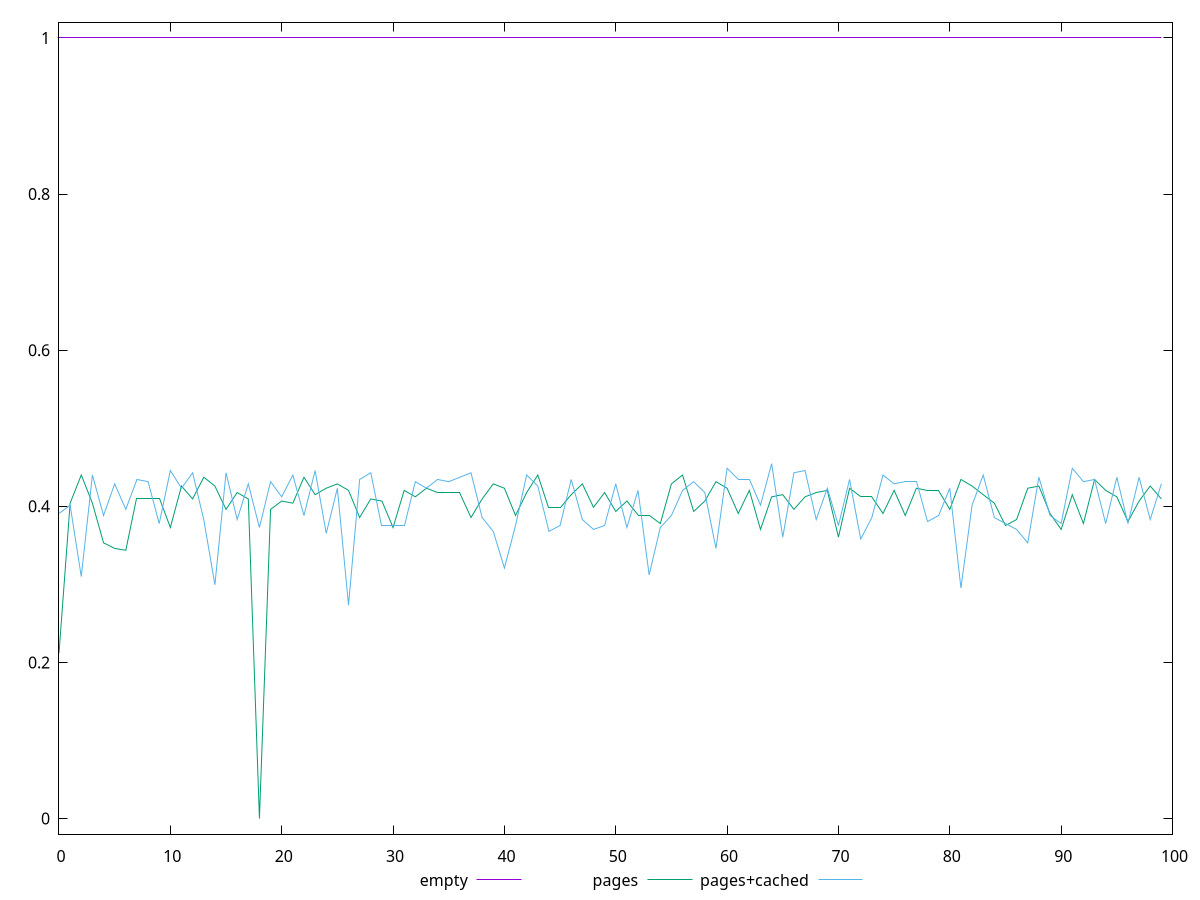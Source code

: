 $_empty <<EOF
0.9999999641342965
0.9999999641342965
0.9999999641342965
0.9999999641342965
0.9999999641342965
0.9999999641342965
0.9999999641342965
0.9999999641342965
0.9999999641342965
0.9999999641342965
0.9999999641342965
0.9999999641342965
0.9999999641342965
0.9999999641342965
0.9999999641342965
0.9999999641342965
0.9999999641342965
0.9999999641342965
0.9999999641342965
0.9999999641342965
0.9999999641342965
0.9999999641342965
0.9999999641342965
0.9999999641342965
0.9999999641342965
0.9999999641342965
0.9999999641342965
0.9999999641342965
0.9999999641342965
0.9999999641342965
0.9999999641342965
0.9999999641342965
0.9999999641342965
0.9999999641342965
0.9999999641342965
0.9999999641342965
0.9999999641342965
0.9999999641342965
0.9999999641342965
0.9999999641342965
0.9999999641342965
0.9999999641342965
0.9999999641342965
0.9999999641342965
0.9999999641342965
0.9999999641342965
0.9999999641342965
0.9999999641342965
0.9999999641342965
0.9999999641342965
0.9999999641342965
0.9999999641342965
0.9999999641342965
0.9999999641342965
0.9999999641342965
0.9999999641342965
0.9999999641342965
0.9999999641342965
0.9999999641342965
0.9999999641342965
0.9999999641342965
0.9999999641342965
0.9999999641342965
0.9999999641342965
0.9999999641342965
0.9999999641342965
0.9999999641342965
0.9999999641342965
0.9999999641342965
0.9999999641342965
0.9999999641342965
0.9999999641342965
0.9999999641342965
0.9999999641342965
0.9999999641342965
0.9999999641342965
0.9999999641342965
0.9999999641342965
0.9999999641342965
0.9999999641342965
0.9999999641342965
0.9999999641342965
0.9999999641342965
0.9999999641342965
0.9999999641342965
0.9999999641342965
0.9999999641342965
0.9999999641342965
0.9999999641342965
0.9999999641342965
0.9999999641342965
0.9999999641342965
0.9999999641342965
0.9999999641342965
0.9999999641342965
0.9999999641342965
0.9999999641342965
0.9999999641342965
0.9999999641342965
0.9999999641342965
EOF
$_pages <<EOF
0.21190132856106103
0.404008499025749
0.44005621242606846
0.40400849902575375
0.3531572881383264
0.346008747483309
0.34365336088889437
0.409401098508325
0.409401098508325
0.40940109850832274
0.3728283622283925
0.42591386621683086
0.409401098508325
0.4372001439927675
0.42591386621683086
0.39602454179826796
0.41759477713854093
0.409401098508325
0
0.39602454179826313
0.40669780678037903
0.404008499025749
0.4372001439927675
0.41484959569195007
0.4231269305563798
0.42871468007592217
0.42035389445981575
0.3855752658136056
0.409401098508325
0.4066978067803841
0.3728283622283925
0.42035389445982574
0.412118365148831
0.4231269305563798
0.41759477713855103
0.4175947771385457
0.41759477713855103
0.3855752658136056
0.409401098508325
0.42871468007592745
0.4231269305563798
0.38816658760398653
0.4175947771385457
0.44005621242606846
0.3986718621702126
0.3986718621702126
0.41484959569195007
0.42871468007592217
0.3986718621702126
0.4175947771385457
0.3933912229342573
0.40669780678037903
0.38816658760399136
0.3881665876039936
0.3778852174222592
0.42871468007592217
0.44005621242607357
0.39339122293424816
0.40669780678037903
0.4315293485722296
0.4231269305563798
0.39077190547644314
0.4203538944598205
0.3703208536464965
0.412118365148831
0.41484959569195007
0.39602454179826796
0.41211836514883576
0.41759477713855103
0.42035389445982574
0.36042992981115946
0.4231269305563798
0.4121183651488261
0.412118365148831
0.39077190547644314
0.4203538944598205
0.38816658760399136
0.4231269305563798
0.4203538944598205
0.4203538944598205
0.39602454179826796
0.4343578459053566
0.42591386621683613
0.4148495956919451
0.4040084990257442
0.37534981253556904
0.3829979349557569
0.4231269305563748
0.42591386621683086
0.39077190547644314
0.3703208536464965
0.41484959569195007
0.3778852174222592
0.4343578459053566
0.4203538944598205
0.412118365148831
0.3804345882704065
0.40669780678037903
0.42591386621682586
0.409401098508325
EOF
$_pagesCached <<EOF
0.39077190547644314
0.4013331823955296
0.3099465791609974
0.44005621242606846
0.38816658760399136
0.42871468007592217
0.39602454179826796
0.4343578459053614
0.43152934857222425
0.37788521742226383
0.4458095268025519
0.4231269305563798
0.44292601842693125
0.3829979349557569
0.29937486094237187
0.44292601842693125
0.3829979349557613
0.42871468007592745
0.3728283622283925
0.4315293485722296
0.412118365148831
0.44005621242606846
0.38816658760399136
0.4458095268025519
0.36534760307969977
0.4231269305563798
0.27338664435277554
0.4343578459053566
0.44292601842693125
0.3753498125355668
0.3753498125355668
0.3753498125355668
0.43152934857221936
0.4231269305563798
0.4343578459053512
0.43152934857222425
0.4372001439927725
0.4429260184269261
0.3855752658136056
0.36782727249668157
0.32084699346177964
0.37534981253557126
0.44005621242606846
0.42591386621683086
0.36782727249668157
0.37534981253556204
0.4343578459053566
0.3829979349557569
0.3703208536464965
0.3753498125355668
0.42871468007592217
0.3728283622283925
0.4203538944598205
0.3121001998375601
0.37282836222838817
0.38816658760399136
0.42035389445982574
0.43152934857222425
0.4175947771385457
0.346008747483309
0.4487066999006886
0.4343578459053566
0.4343578459053566
0.4013331823955296
0.4545418770856656
0.3604299298111549
0.4429260184269261
0.4458095268025519
0.3829979349557569
0.4231269305563798
0.3753498125355668
0.4343578459053566
0.35799188782046715
0.3855752658136056
0.44005621242606846
0.42871468007592217
0.43152934857221936
0.43152934857222425
0.38043458827040194
0.38816658760399136
0.4231269305563848
0.29523700497820715
0.4013331823955296
0.44005621242607357
0.3855752658136056
0.3778852174222592
0.3703208536464965
0.3531572881383264
0.4372001439927675
0.38816658760398653
0.37788521742226383
0.4487066999006836
0.4315293485722296
0.4343578459053614
0.3778852174222592
0.4372001439927675
0.3778852174222592
0.4372001439927675
0.3829979349557569
0.42871468007592217
EOF
set key outside below
set terminal pngcairo
set output "report_00005_2020-11-02T22-26-11.212Z/max-potential-fid/max-potential-fid_empty_pages_pages+cached.png"
set yrange [-0.01999999928268593:1.0199999634169825]
plot $_empty title "empty" with line ,$_pages title "pages" with line ,$_pagesCached title "pages+cached" with line ,